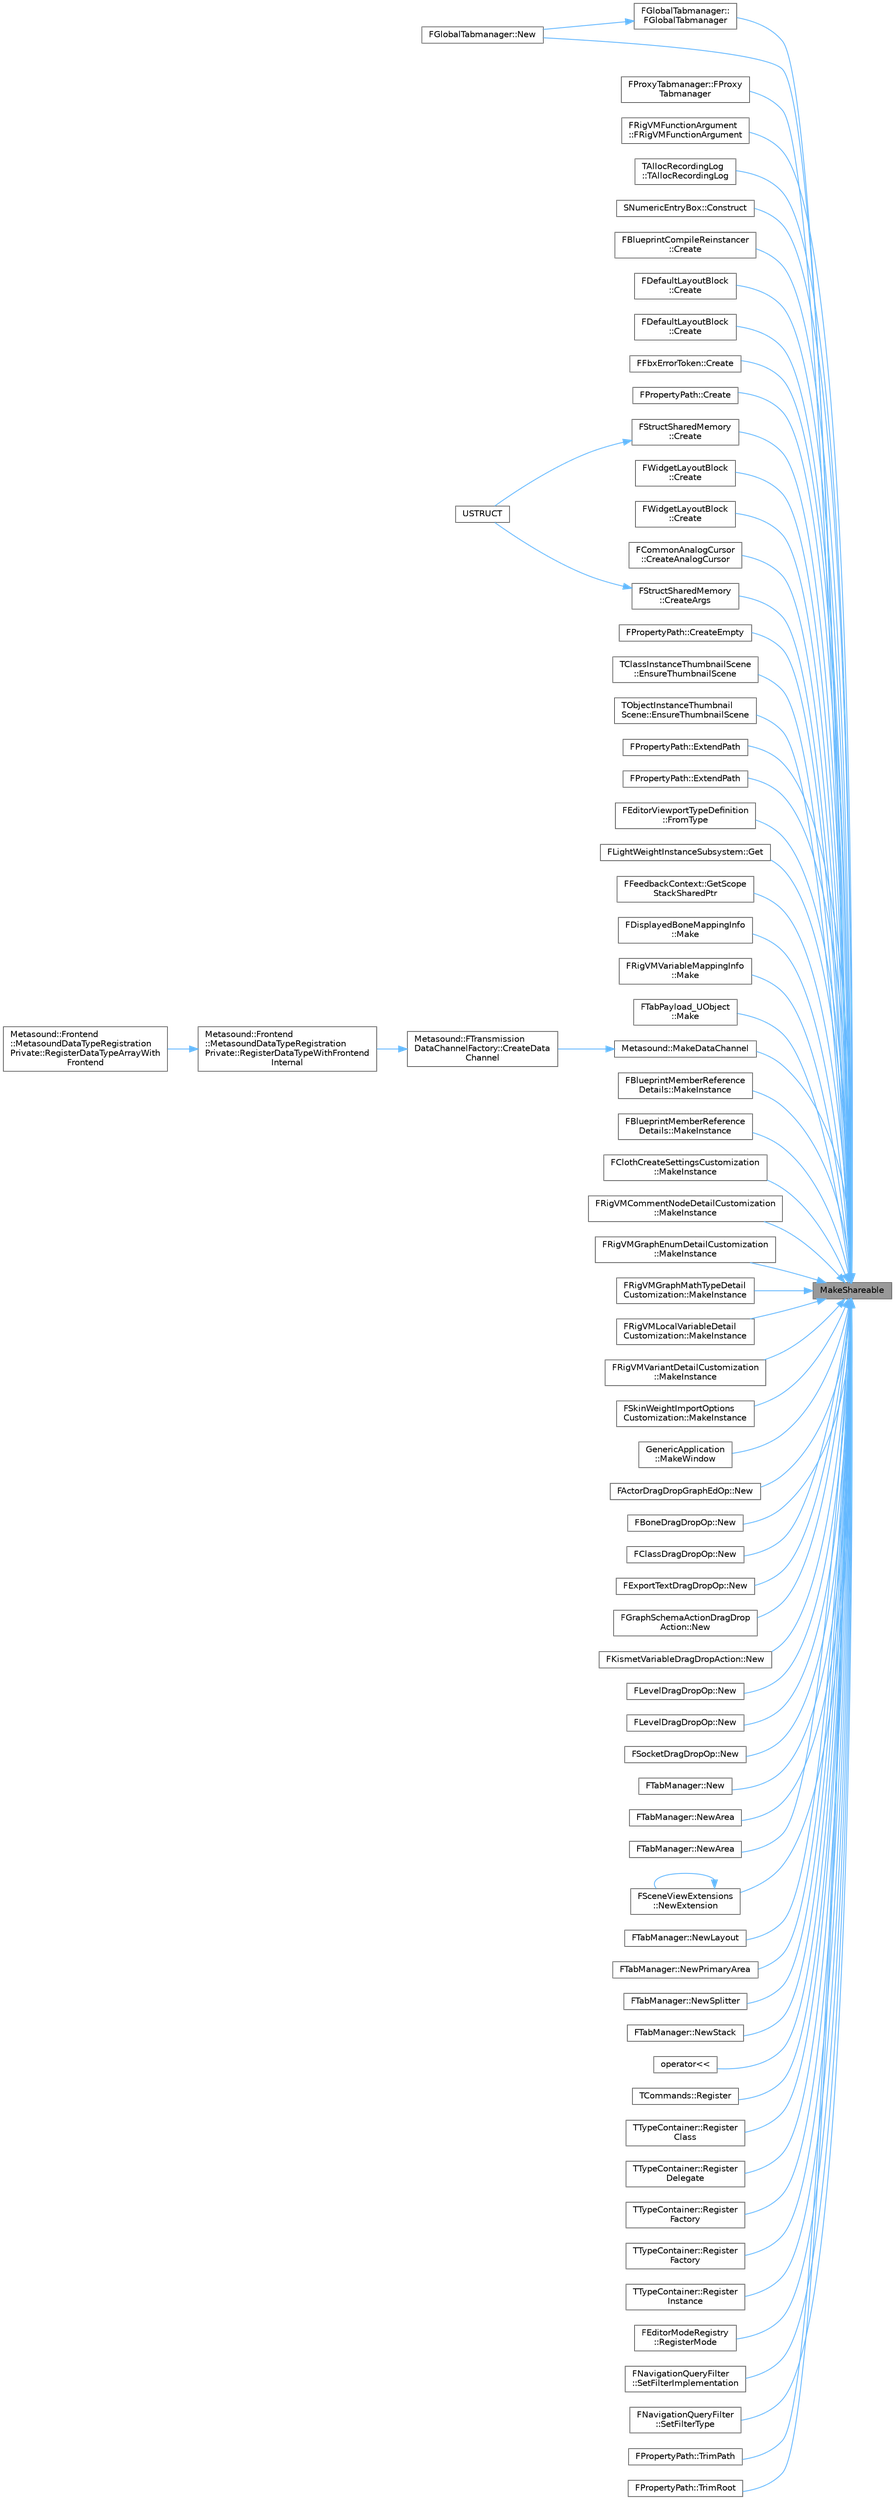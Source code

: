 digraph "MakeShareable"
{
 // INTERACTIVE_SVG=YES
 // LATEX_PDF_SIZE
  bgcolor="transparent";
  edge [fontname=Helvetica,fontsize=10,labelfontname=Helvetica,labelfontsize=10];
  node [fontname=Helvetica,fontsize=10,shape=box,height=0.2,width=0.4];
  rankdir="RL";
  Node1 [id="Node000001",label="MakeShareable",height=0.2,width=0.4,color="gray40", fillcolor="grey60", style="filled", fontcolor="black",tooltip="MakeShareable utility function."];
  Node1 -> Node2 [id="edge1_Node000001_Node000002",dir="back",color="steelblue1",style="solid",tooltip=" "];
  Node2 [id="Node000002",label="FGlobalTabmanager::\lFGlobalTabmanager",height=0.2,width=0.4,color="grey40", fillcolor="white", style="filled",URL="$d9/df9/classFGlobalTabmanager.html#add77a7ec33e113e4a723e2ca56d143ec",tooltip=" "];
  Node2 -> Node3 [id="edge2_Node000002_Node000003",dir="back",color="steelblue1",style="solid",tooltip=" "];
  Node3 [id="Node000003",label="FGlobalTabmanager::New",height=0.2,width=0.4,color="grey40", fillcolor="white", style="filled",URL="$d9/df9/classFGlobalTabmanager.html#a4a6c3c7d1f51ffd50becd6eb6356c565",tooltip=" "];
  Node1 -> Node4 [id="edge3_Node000001_Node000004",dir="back",color="steelblue1",style="solid",tooltip=" "];
  Node4 [id="Node000004",label="FProxyTabmanager::FProxy\lTabmanager",height=0.2,width=0.4,color="grey40", fillcolor="white", style="filled",URL="$d2/d7a/classFProxyTabmanager.html#ac506a4922fc430e082d90ca08903922e",tooltip=" "];
  Node1 -> Node5 [id="edge4_Node000001_Node000005",dir="back",color="steelblue1",style="solid",tooltip=" "];
  Node5 [id="Node000005",label="FRigVMFunctionArgument\l::FRigVMFunctionArgument",height=0.2,width=0.4,color="grey40", fillcolor="white", style="filled",URL="$d3/dd1/structFRigVMFunctionArgument.html#a1d7f3b70af1f70ee2a025a951f5258a3",tooltip=" "];
  Node1 -> Node6 [id="edge5_Node000001_Node000006",dir="back",color="steelblue1",style="solid",tooltip=" "];
  Node6 [id="Node000006",label="TAllocRecordingLog\l::TAllocRecordingLog",height=0.2,width=0.4,color="grey40", fillcolor="white", style="filled",URL="$da/d75/classTAllocRecordingLog.html#ac3f866d455551b84203712b93a8ece71",tooltip=" "];
  Node1 -> Node7 [id="edge6_Node000001_Node000007",dir="back",color="steelblue1",style="solid",tooltip=" "];
  Node7 [id="Node000007",label="SNumericEntryBox::Construct",height=0.2,width=0.4,color="grey40", fillcolor="white", style="filled",URL="$dc/db6/classSNumericEntryBox.html#ac1fba69ed00d8a96e9b80d71e9cb7c52",tooltip=" "];
  Node1 -> Node8 [id="edge7_Node000001_Node000008",dir="back",color="steelblue1",style="solid",tooltip=" "];
  Node8 [id="Node000008",label="FBlueprintCompileReinstancer\l::Create",height=0.2,width=0.4,color="grey40", fillcolor="white", style="filled",URL="$db/dcf/classFBlueprintCompileReinstancer.html#ad25f0f63cd2f9be8d63048a9dc381b50",tooltip=" "];
  Node1 -> Node9 [id="edge8_Node000001_Node000009",dir="back",color="steelblue1",style="solid",tooltip=" "];
  Node9 [id="Node000009",label="FDefaultLayoutBlock\l::Create",height=0.2,width=0.4,color="grey40", fillcolor="white", style="filled",URL="$d1/d71/classFDefaultLayoutBlock.html#a7666b923a620e9a46e3816e98eb279b1",tooltip=" "];
  Node1 -> Node10 [id="edge9_Node000001_Node000010",dir="back",color="steelblue1",style="solid",tooltip=" "];
  Node10 [id="Node000010",label="FDefaultLayoutBlock\l::Create",height=0.2,width=0.4,color="grey40", fillcolor="white", style="filled",URL="$d1/d71/classFDefaultLayoutBlock.html#a8c526ba255467ee1161b0bf8b4301942",tooltip=" "];
  Node1 -> Node11 [id="edge10_Node000001_Node000011",dir="back",color="steelblue1",style="solid",tooltip=" "];
  Node11 [id="Node000011",label="FFbxErrorToken::Create",height=0.2,width=0.4,color="grey40", fillcolor="white", style="filled",URL="$d4/d36/classFFbxErrorToken.html#a7ad8ca5a32634046696bed13df7d057f",tooltip="Factory method, tokens can only be constructed as shared refs."];
  Node1 -> Node12 [id="edge11_Node000001_Node000012",dir="back",color="steelblue1",style="solid",tooltip=" "];
  Node12 [id="Node000012",label="FPropertyPath::Create",height=0.2,width=0.4,color="grey40", fillcolor="white", style="filled",URL="$d7/d10/classFPropertyPath.html#a8b583d470447cea8bcda24014c282d34",tooltip=" "];
  Node1 -> Node13 [id="edge12_Node000001_Node000013",dir="back",color="steelblue1",style="solid",tooltip=" "];
  Node13 [id="Node000013",label="FStructSharedMemory\l::Create",height=0.2,width=0.4,color="grey40", fillcolor="white", style="filled",URL="$de/d95/structFStructSharedMemory.html#aac54f3c51cd7d8989f2f7632035795eb",tooltip=" "];
  Node13 -> Node14 [id="edge13_Node000013_Node000014",dir="back",color="steelblue1",style="solid",tooltip=" "];
  Node14 [id="Node000014",label="USTRUCT",height=0.2,width=0.4,color="grey40", fillcolor="white", style="filled",URL="$d6/da1/StructUtils_2SharedStruct_8h.html#a630f4154ed37d37254fe38d6da615fb1",tooltip="FSharedStruct works similarly as a TSharedPtr<FInstancedStruct> but avoids the double pointer indirec..."];
  Node1 -> Node15 [id="edge14_Node000001_Node000015",dir="back",color="steelblue1",style="solid",tooltip=" "];
  Node15 [id="Node000015",label="FWidgetLayoutBlock\l::Create",height=0.2,width=0.4,color="grey40", fillcolor="white", style="filled",URL="$d9/dc1/classFWidgetLayoutBlock.html#acb3091c351efc84fc440e841adafbe3d",tooltip=" "];
  Node1 -> Node16 [id="edge15_Node000001_Node000016",dir="back",color="steelblue1",style="solid",tooltip=" "];
  Node16 [id="Node000016",label="FWidgetLayoutBlock\l::Create",height=0.2,width=0.4,color="grey40", fillcolor="white", style="filled",URL="$d9/dc1/classFWidgetLayoutBlock.html#a83bbea5d953b448cd46e1a355c0e551a",tooltip=" "];
  Node1 -> Node17 [id="edge16_Node000001_Node000017",dir="back",color="steelblue1",style="solid",tooltip=" "];
  Node17 [id="Node000017",label="FCommonAnalogCursor\l::CreateAnalogCursor",height=0.2,width=0.4,color="grey40", fillcolor="white", style="filled",URL="$da/da2/classFCommonAnalogCursor.html#ae2e65f0dfa20bd8456b90e94aeda42d2",tooltip=" "];
  Node1 -> Node18 [id="edge17_Node000001_Node000018",dir="back",color="steelblue1",style="solid",tooltip=" "];
  Node18 [id="Node000018",label="FStructSharedMemory\l::CreateArgs",height=0.2,width=0.4,color="grey40", fillcolor="white", style="filled",URL="$de/d95/structFStructSharedMemory.html#a16f217e382ad1d6055439e41ada79085",tooltip=" "];
  Node18 -> Node14 [id="edge18_Node000018_Node000014",dir="back",color="steelblue1",style="solid",tooltip=" "];
  Node1 -> Node19 [id="edge19_Node000001_Node000019",dir="back",color="steelblue1",style="solid",tooltip=" "];
  Node19 [id="Node000019",label="FPropertyPath::CreateEmpty",height=0.2,width=0.4,color="grey40", fillcolor="white", style="filled",URL="$d7/d10/classFPropertyPath.html#a3762270067e893165f44a172020352ed",tooltip=" "];
  Node1 -> Node20 [id="edge20_Node000001_Node000020",dir="back",color="steelblue1",style="solid",tooltip=" "];
  Node20 [id="Node000020",label="TClassInstanceThumbnailScene\l::EnsureThumbnailScene",height=0.2,width=0.4,color="grey40", fillcolor="white", style="filled",URL="$d4/d3a/classTClassInstanceThumbnailScene.html#a1ce254e51e5b882507e1d12a777b26ef",tooltip="Find or create a thumbnail scene instance for this class type."];
  Node1 -> Node21 [id="edge21_Node000001_Node000021",dir="back",color="steelblue1",style="solid",tooltip=" "];
  Node21 [id="Node000021",label="TObjectInstanceThumbnail\lScene::EnsureThumbnailScene",height=0.2,width=0.4,color="grey40", fillcolor="white", style="filled",URL="$da/dc4/classTObjectInstanceThumbnailScene.html#a907cfbf9477dff4f07b3bf973d5566e3",tooltip="Find or create a thumbnail scene instance for this class type."];
  Node1 -> Node22 [id="edge22_Node000001_Node000022",dir="back",color="steelblue1",style="solid",tooltip=" "];
  Node22 [id="Node000022",label="FPropertyPath::ExtendPath",height=0.2,width=0.4,color="grey40", fillcolor="white", style="filled",URL="$d7/d10/classFPropertyPath.html#ad4bd220ad4acb92e357c1b4d47a381ab",tooltip=" "];
  Node1 -> Node23 [id="edge23_Node000001_Node000023",dir="back",color="steelblue1",style="solid",tooltip=" "];
  Node23 [id="Node000023",label="FPropertyPath::ExtendPath",height=0.2,width=0.4,color="grey40", fillcolor="white", style="filled",URL="$d7/d10/classFPropertyPath.html#aa99e09258cb5961b10161e19d0761df5",tooltip=" "];
  Node1 -> Node24 [id="edge24_Node000001_Node000024",dir="back",color="steelblue1",style="solid",tooltip=" "];
  Node24 [id="Node000024",label="FEditorViewportTypeDefinition\l::FromType",height=0.2,width=0.4,color="grey40", fillcolor="white", style="filled",URL="$d1/d61/structFEditorViewportTypeDefinition.html#a57a001c06d26b3abd112994075a4fdaf",tooltip=" "];
  Node1 -> Node25 [id="edge25_Node000001_Node000025",dir="back",color="steelblue1",style="solid",tooltip=" "];
  Node25 [id="Node000025",label="FLightWeightInstanceSubsystem::Get",height=0.2,width=0.4,color="grey40", fillcolor="white", style="filled",URL="$dd/d1d/structFLightWeightInstanceSubsystem.html#ad7c2a0fef16549212c25efcc6b642bdc",tooltip=" "];
  Node1 -> Node26 [id="edge26_Node000001_Node000026",dir="back",color="steelblue1",style="solid",tooltip=" "];
  Node26 [id="Node000026",label="FFeedbackContext::GetScope\lStackSharedPtr",height=0.2,width=0.4,color="grey40", fillcolor="white", style="filled",URL="$d5/d1b/classFFeedbackContext.html#a84ee0b56d4e0278cd86911cf39d826fb",tooltip=" "];
  Node1 -> Node27 [id="edge27_Node000001_Node000027",dir="back",color="steelblue1",style="solid",tooltip=" "];
  Node27 [id="Node000027",label="FDisplayedBoneMappingInfo\l::Make",height=0.2,width=0.4,color="grey40", fillcolor="white", style="filled",URL="$d3/da3/classFDisplayedBoneMappingInfo.html#a2ad7a01dd4ccfebd768566e3fe278982",tooltip="Static function for creating a new item, but ensures that you can only have a TSharedRef to one."];
  Node1 -> Node28 [id="edge28_Node000001_Node000028",dir="back",color="steelblue1",style="solid",tooltip=" "];
  Node28 [id="Node000028",label="FRigVMVariableMappingInfo\l::Make",height=0.2,width=0.4,color="grey40", fillcolor="white", style="filled",URL="$dd/dbf/structFRigVMVariableMappingInfo.html#a4b2f76d0da7bf07ea30aab5e24149243",tooltip="Static function for creating a new item, but ensures that you can only have a TSharedRef to one."];
  Node1 -> Node29 [id="edge29_Node000001_Node000029",dir="back",color="steelblue1",style="solid",tooltip=" "];
  Node29 [id="Node000029",label="FTabPayload_UObject\l::Make",height=0.2,width=0.4,color="grey40", fillcolor="white", style="filled",URL="$d6/d2e/structFTabPayload__UObject.html#a78e6a04c40ec10b14cf8624ff32b13b9",tooltip=" "];
  Node1 -> Node30 [id="edge30_Node000001_Node000030",dir="back",color="steelblue1",style="solid",tooltip=" "];
  Node30 [id="Node000030",label="Metasound::MakeDataChannel",height=0.2,width=0.4,color="grey40", fillcolor="white", style="filled",URL="$d8/d33/namespaceMetasound.html#a4228e45f4346ba2761081b283cb10ddc",tooltip=" "];
  Node30 -> Node31 [id="edge31_Node000030_Node000031",dir="back",color="steelblue1",style="solid",tooltip=" "];
  Node31 [id="Node000031",label="Metasound::FTransmission\lDataChannelFactory::CreateData\lChannel",height=0.2,width=0.4,color="grey40", fillcolor="white", style="filled",URL="$d1/de8/structMetasound_1_1FTransmissionDataChannelFactory.html#a5b300a2591312dbb51d147f875c89882",tooltip="Create a transmission IDataChannel given a data type."];
  Node31 -> Node32 [id="edge32_Node000031_Node000032",dir="back",color="steelblue1",style="solid",tooltip=" "];
  Node32 [id="Node000032",label="Metasound::Frontend\l::MetasoundDataTypeRegistration\lPrivate::RegisterDataTypeWithFrontend\lInternal",height=0.2,width=0.4,color="grey40", fillcolor="white", style="filled",URL="$db/d33/namespaceMetasound_1_1Frontend_1_1MetasoundDataTypeRegistrationPrivate.html#ad2150ac5f95a74ee46e1bde4b05ba373",tooltip="Registers a data type with the MetaSound Frontend."];
  Node32 -> Node33 [id="edge33_Node000032_Node000033",dir="back",color="steelblue1",style="solid",tooltip=" "];
  Node33 [id="Node000033",label="Metasound::Frontend\l::MetasoundDataTypeRegistration\lPrivate::RegisterDataTypeArrayWith\lFrontend",height=0.2,width=0.4,color="grey40", fillcolor="white", style="filled",URL="$db/d33/namespaceMetasound_1_1Frontend_1_1MetasoundDataTypeRegistrationPrivate.html#a3887d9364b83a1031ad743c16652a912",tooltip="Registers an array of a data type with the MetaSound Frontend."];
  Node1 -> Node34 [id="edge34_Node000001_Node000034",dir="back",color="steelblue1",style="solid",tooltip=" "];
  Node34 [id="Node000034",label="FBlueprintMemberReference\lDetails::MakeInstance",height=0.2,width=0.4,color="grey40", fillcolor="white", style="filled",URL="$d9/d90/classFBlueprintMemberReferenceDetails.html#adf8f56acf80df83b3399aa3ea903306c",tooltip=" "];
  Node1 -> Node35 [id="edge35_Node000001_Node000035",dir="back",color="steelblue1",style="solid",tooltip=" "];
  Node35 [id="Node000035",label="FBlueprintMemberReference\lDetails::MakeInstance",height=0.2,width=0.4,color="grey40", fillcolor="white", style="filled",URL="$d9/d90/classFBlueprintMemberReferenceDetails.html#a8d4368e1b270e2ccb269f81567dd0c22",tooltip=" "];
  Node1 -> Node36 [id="edge36_Node000001_Node000036",dir="back",color="steelblue1",style="solid",tooltip=" "];
  Node36 [id="Node000036",label="FClothCreateSettingsCustomization\l::MakeInstance",height=0.2,width=0.4,color="grey40", fillcolor="white", style="filled",URL="$db/d3b/classFClothCreateSettingsCustomization.html#a45207b421c53d52bd86bf92b140d91af",tooltip=" "];
  Node1 -> Node37 [id="edge37_Node000001_Node000037",dir="back",color="steelblue1",style="solid",tooltip=" "];
  Node37 [id="Node000037",label="FRigVMCommentNodeDetailCustomization\l::MakeInstance",height=0.2,width=0.4,color="grey40", fillcolor="white", style="filled",URL="$df/d8d/classFRigVMCommentNodeDetailCustomization.html#a651aeb047bd7ffe5c553332f4f426cf9",tooltip=" "];
  Node1 -> Node38 [id="edge38_Node000001_Node000038",dir="back",color="steelblue1",style="solid",tooltip=" "];
  Node38 [id="Node000038",label="FRigVMGraphEnumDetailCustomization\l::MakeInstance",height=0.2,width=0.4,color="grey40", fillcolor="white", style="filled",URL="$d2/d11/classFRigVMGraphEnumDetailCustomization.html#ad51bf76d0c86f3309a5bbd37eaf7c8f4",tooltip=" "];
  Node1 -> Node39 [id="edge39_Node000001_Node000039",dir="back",color="steelblue1",style="solid",tooltip=" "];
  Node39 [id="Node000039",label="FRigVMGraphMathTypeDetail\lCustomization::MakeInstance",height=0.2,width=0.4,color="grey40", fillcolor="white", style="filled",URL="$d5/d20/classFRigVMGraphMathTypeDetailCustomization.html#ad7eb0304c19c5807d7dc793dca3c2f70",tooltip=" "];
  Node1 -> Node40 [id="edge40_Node000001_Node000040",dir="back",color="steelblue1",style="solid",tooltip=" "];
  Node40 [id="Node000040",label="FRigVMLocalVariableDetail\lCustomization::MakeInstance",height=0.2,width=0.4,color="grey40", fillcolor="white", style="filled",URL="$df/d23/classFRigVMLocalVariableDetailCustomization.html#a8e832f6b93c91bb17b4e67f5ae5ea71b",tooltip=" "];
  Node1 -> Node41 [id="edge41_Node000001_Node000041",dir="back",color="steelblue1",style="solid",tooltip=" "];
  Node41 [id="Node000041",label="FRigVMVariantDetailCustomization\l::MakeInstance",height=0.2,width=0.4,color="grey40", fillcolor="white", style="filled",URL="$d7/d39/classFRigVMVariantDetailCustomization.html#a8a5ca82bc37f5472fd4b7c9448ec7b5c",tooltip=" "];
  Node1 -> Node42 [id="edge42_Node000001_Node000042",dir="back",color="steelblue1",style="solid",tooltip=" "];
  Node42 [id="Node000042",label="FSkinWeightImportOptions\lCustomization::MakeInstance",height=0.2,width=0.4,color="grey40", fillcolor="white", style="filled",URL="$d4/d1a/classFSkinWeightImportOptionsCustomization.html#ac03e8273a510691f968c04e8a6b29188",tooltip=" "];
  Node1 -> Node43 [id="edge43_Node000001_Node000043",dir="back",color="steelblue1",style="solid",tooltip=" "];
  Node43 [id="Node000043",label="GenericApplication\l::MakeWindow",height=0.2,width=0.4,color="grey40", fillcolor="white", style="filled",URL="$d6/d87/classGenericApplication.html#abcfed5d762771d45f85f24f83acbbc3b",tooltip=" "];
  Node1 -> Node44 [id="edge44_Node000001_Node000044",dir="back",color="steelblue1",style="solid",tooltip=" "];
  Node44 [id="Node000044",label="FActorDragDropGraphEdOp::New",height=0.2,width=0.4,color="grey40", fillcolor="white", style="filled",URL="$de/d3f/classFActorDragDropGraphEdOp.html#a02c119c1df94ff2d3d6978dc4e2f7db0",tooltip=" "];
  Node1 -> Node45 [id="edge45_Node000001_Node000045",dir="back",color="steelblue1",style="solid",tooltip=" "];
  Node45 [id="Node000045",label="FBoneDragDropOp::New",height=0.2,width=0.4,color="grey40", fillcolor="white", style="filled",URL="$d7/d0b/classFBoneDragDropOp.html#a154ed35f2d601eeb25b33857cbe1488f",tooltip=" "];
  Node1 -> Node46 [id="edge46_Node000001_Node000046",dir="back",color="steelblue1",style="solid",tooltip=" "];
  Node46 [id="Node000046",label="FClassDragDropOp::New",height=0.2,width=0.4,color="grey40", fillcolor="white", style="filled",URL="$d2/d04/classFClassDragDropOp.html#afa49f3fa3abf07d89ada8f0dd1cf31d9",tooltip=" "];
  Node1 -> Node47 [id="edge47_Node000001_Node000047",dir="back",color="steelblue1",style="solid",tooltip=" "];
  Node47 [id="Node000047",label="FExportTextDragDropOp::New",height=0.2,width=0.4,color="grey40", fillcolor="white", style="filled",URL="$dd/d72/classFExportTextDragDropOp.html#a647d2232f9926594f1178059a16a9c6e",tooltip=" "];
  Node1 -> Node3 [id="edge48_Node000001_Node000003",dir="back",color="steelblue1",style="solid",tooltip=" "];
  Node1 -> Node48 [id="edge49_Node000001_Node000048",dir="back",color="steelblue1",style="solid",tooltip=" "];
  Node48 [id="Node000048",label="FGraphSchemaActionDragDrop\lAction::New",height=0.2,width=0.4,color="grey40", fillcolor="white", style="filled",URL="$d3/d9c/classFGraphSchemaActionDragDropAction.html#ab11037bf6c1e73179125c1fc901fe26f",tooltip=" "];
  Node1 -> Node49 [id="edge50_Node000001_Node000049",dir="back",color="steelblue1",style="solid",tooltip=" "];
  Node49 [id="Node000049",label="FKismetVariableDragDropAction::New",height=0.2,width=0.4,color="grey40", fillcolor="white", style="filled",URL="$d5/d37/classFKismetVariableDragDropAction.html#a8b3d1958d7bfeb793e01796a86a8ac9a",tooltip=" "];
  Node1 -> Node50 [id="edge51_Node000001_Node000050",dir="back",color="steelblue1",style="solid",tooltip=" "];
  Node50 [id="Node000050",label="FLevelDragDropOp::New",height=0.2,width=0.4,color="grey40", fillcolor="white", style="filled",URL="$d3/dc0/classFLevelDragDropOp.html#a719f8cba92466487a8aa3f29844e6bf8",tooltip=" "];
  Node1 -> Node51 [id="edge52_Node000001_Node000051",dir="back",color="steelblue1",style="solid",tooltip=" "];
  Node51 [id="Node000051",label="FLevelDragDropOp::New",height=0.2,width=0.4,color="grey40", fillcolor="white", style="filled",URL="$d3/dc0/classFLevelDragDropOp.html#afe7c52519eec02781446d6b19cd014af",tooltip=" "];
  Node1 -> Node52 [id="edge53_Node000001_Node000052",dir="back",color="steelblue1",style="solid",tooltip=" "];
  Node52 [id="Node000052",label="FSocketDragDropOp::New",height=0.2,width=0.4,color="grey40", fillcolor="white", style="filled",URL="$d9/d9c/classFSocketDragDropOp.html#aed22bf7926989b86052901b78196d5d0",tooltip=" "];
  Node1 -> Node53 [id="edge54_Node000001_Node000053",dir="back",color="steelblue1",style="solid",tooltip=" "];
  Node53 [id="Node000053",label="FTabManager::New",height=0.2,width=0.4,color="grey40", fillcolor="white", style="filled",URL="$d5/d85/classFTabManager.html#a164a6096679007022eccdee5853e75ee",tooltip=" "];
  Node1 -> Node54 [id="edge55_Node000001_Node000054",dir="back",color="steelblue1",style="solid",tooltip=" "];
  Node54 [id="Node000054",label="FTabManager::NewArea",height=0.2,width=0.4,color="grey40", fillcolor="white", style="filled",URL="$d5/d85/classFTabManager.html#ac3f5beab66cb23703401af91b42efe0e",tooltip=" "];
  Node1 -> Node55 [id="edge56_Node000001_Node000055",dir="back",color="steelblue1",style="solid",tooltip=" "];
  Node55 [id="Node000055",label="FTabManager::NewArea",height=0.2,width=0.4,color="grey40", fillcolor="white", style="filled",URL="$d5/d85/classFTabManager.html#a7846d65c96349dd09bdc4cd2045c6f6c",tooltip=" "];
  Node1 -> Node56 [id="edge57_Node000001_Node000056",dir="back",color="steelblue1",style="solid",tooltip=" "];
  Node56 [id="Node000056",label="FSceneViewExtensions\l::NewExtension",height=0.2,width=0.4,color="grey40", fillcolor="white", style="filled",URL="$da/d04/classFSceneViewExtensions.html#a0275a262f1cf922da763df55e6d1ca4c",tooltip="Create a new extension of type ExtensionType."];
  Node56 -> Node56 [id="edge58_Node000056_Node000056",dir="back",color="steelblue1",style="solid",tooltip=" "];
  Node1 -> Node57 [id="edge59_Node000001_Node000057",dir="back",color="steelblue1",style="solid",tooltip=" "];
  Node57 [id="Node000057",label="FTabManager::NewLayout",height=0.2,width=0.4,color="grey40", fillcolor="white", style="filled",URL="$d5/d85/classFTabManager.html#ac4559f6d5546a6331a568afa38cb8cab",tooltip=" "];
  Node1 -> Node58 [id="edge60_Node000001_Node000058",dir="back",color="steelblue1",style="solid",tooltip=" "];
  Node58 [id="Node000058",label="FTabManager::NewPrimaryArea",height=0.2,width=0.4,color="grey40", fillcolor="white", style="filled",URL="$d5/d85/classFTabManager.html#ac124c968283c4c6653084944da001a02",tooltip=" "];
  Node1 -> Node59 [id="edge61_Node000001_Node000059",dir="back",color="steelblue1",style="solid",tooltip=" "];
  Node59 [id="Node000059",label="FTabManager::NewSplitter",height=0.2,width=0.4,color="grey40", fillcolor="white", style="filled",URL="$d5/d85/classFTabManager.html#ab2bc3b4a2cf0a88e39264f4a0bd168a4",tooltip=" "];
  Node1 -> Node60 [id="edge62_Node000001_Node000060",dir="back",color="steelblue1",style="solid",tooltip=" "];
  Node60 [id="Node000060",label="FTabManager::NewStack",height=0.2,width=0.4,color="grey40", fillcolor="white", style="filled",URL="$d5/d85/classFTabManager.html#abe8a471e5a33017df4af4b76170b41d0",tooltip=" "];
  Node1 -> Node61 [id="edge63_Node000001_Node000061",dir="back",color="steelblue1",style="solid",tooltip=" "];
  Node61 [id="Node000061",label="operator\<\<",height=0.2,width=0.4,color="grey40", fillcolor="white", style="filled",URL="$d2/dc9/ShaderCore_8h.html#aae6bace7f3aff25ad10b4e64ae0878e7",tooltip=" "];
  Node1 -> Node62 [id="edge64_Node000001_Node000062",dir="back",color="steelblue1",style="solid",tooltip=" "];
  Node62 [id="Node000062",label="TCommands::Register",height=0.2,width=0.4,color="grey40", fillcolor="white", style="filled",URL="$de/d91/classTCommands.html#acabbfd334dfd09345ed1056b181b9f5e",tooltip="Use this method to register commands."];
  Node1 -> Node63 [id="edge65_Node000001_Node000063",dir="back",color="steelblue1",style="solid",tooltip=" "];
  Node63 [id="Node000063",label="TTypeContainer::Register\lClass",height=0.2,width=0.4,color="grey40", fillcolor="white", style="filled",URL="$d6/df5/classTTypeContainer.html#a9d90ba680e9d888b508990e813d2332b",tooltip="Registers a class for instances of the specified class."];
  Node1 -> Node64 [id="edge66_Node000001_Node000064",dir="back",color="steelblue1",style="solid",tooltip=" "];
  Node64 [id="Node000064",label="TTypeContainer::Register\lDelegate",height=0.2,width=0.4,color="grey40", fillcolor="white", style="filled",URL="$d6/df5/classTTypeContainer.html#a46c146a5c3b672e74dad270befe8da9c",tooltip="Register a factory delegate for the specified class."];
  Node1 -> Node65 [id="edge67_Node000001_Node000065",dir="back",color="steelblue1",style="solid",tooltip=" "];
  Node65 [id="Node000065",label="TTypeContainer::Register\lFactory",height=0.2,width=0.4,color="grey40", fillcolor="white", style="filled",URL="$d6/df5/classTTypeContainer.html#a2664e206b7f6043a80bf5d622860a4cb",tooltip="Register a factory function for the specified class."];
  Node1 -> Node66 [id="edge68_Node000001_Node000066",dir="back",color="steelblue1",style="solid",tooltip=" "];
  Node66 [id="Node000066",label="TTypeContainer::Register\lFactory",height=0.2,width=0.4,color="grey40", fillcolor="white", style="filled",URL="$d6/df5/classTTypeContainer.html#a889a0083edd829c3c37696c5d0884135",tooltip="Register a factory function for the specified class."];
  Node1 -> Node67 [id="edge69_Node000001_Node000067",dir="back",color="steelblue1",style="solid",tooltip=" "];
  Node67 [id="Node000067",label="TTypeContainer::Register\lInstance",height=0.2,width=0.4,color="grey40", fillcolor="white", style="filled",URL="$d6/df5/classTTypeContainer.html#ae8ce9ef5dfc03ffbedcbd5b47e19126e",tooltip="Registers an existing instance for the specified class."];
  Node1 -> Node68 [id="edge70_Node000001_Node000068",dir="back",color="steelblue1",style="solid",tooltip=" "];
  Node68 [id="Node000068",label="FEditorModeRegistry\l::RegisterMode",height=0.2,width=0.4,color="grey40", fillcolor="white", style="filled",URL="$d7/d60/classFEditorModeRegistry.html#ae51f428444b700520d36ef68926c1b7a",tooltip="Registers an editor mode type."];
  Node1 -> Node69 [id="edge71_Node000001_Node000069",dir="back",color="steelblue1",style="solid",tooltip=" "];
  Node69 [id="Node000069",label="FNavigationQueryFilter\l::SetFilterImplementation",height=0.2,width=0.4,color="grey40", fillcolor="white", style="filled",URL="$d7/d0c/structFNavigationQueryFilter.html#aeb5344aebd524a39d9b7cfd7ba499908",tooltip=" "];
  Node1 -> Node70 [id="edge72_Node000001_Node000070",dir="back",color="steelblue1",style="solid",tooltip=" "];
  Node70 [id="Node000070",label="FNavigationQueryFilter\l::SetFilterType",height=0.2,width=0.4,color="grey40", fillcolor="white", style="filled",URL="$d7/d0c/structFNavigationQueryFilter.html#adcc5e5b58981dc2f64957b91ca969726",tooltip=" "];
  Node1 -> Node71 [id="edge73_Node000001_Node000071",dir="back",color="steelblue1",style="solid",tooltip=" "];
  Node71 [id="Node000071",label="FPropertyPath::TrimPath",height=0.2,width=0.4,color="grey40", fillcolor="white", style="filled",URL="$d7/d10/classFPropertyPath.html#a16f327a699e47a68c4f66e2a87e16a2c",tooltip=" "];
  Node1 -> Node72 [id="edge74_Node000001_Node000072",dir="back",color="steelblue1",style="solid",tooltip=" "];
  Node72 [id="Node000072",label="FPropertyPath::TrimRoot",height=0.2,width=0.4,color="grey40", fillcolor="white", style="filled",URL="$d7/d10/classFPropertyPath.html#a6cb69f5e0d93fe1e6effb9fa4eb46ffe",tooltip=" "];
}
